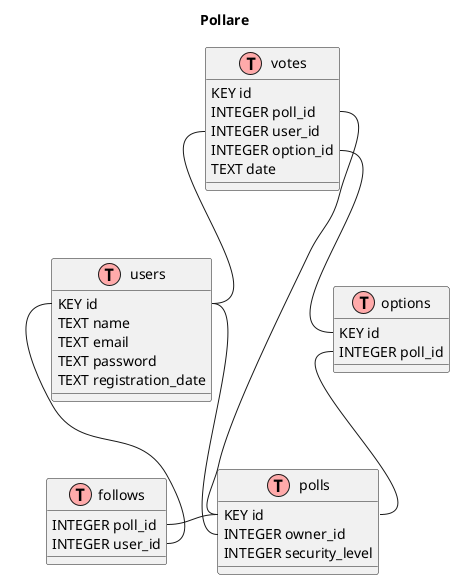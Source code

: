 @startuml
    title Pollare
    !define table(name) class name << (T,#FFAAAA) >>

    table(polls)
    table(votes)
    table(users)
    table(options)
    table(follows)

    options : KEY id
    options : INTEGER poll_id


    users : KEY id
    users : TEXT name
    users : TEXT email
    users : TEXT password
    users : TEXT registration_date

    polls : KEY id
    polls : INTEGER owner_id
    polls : INTEGER security_level

    votes : KEY id
    votes : INTEGER poll_id
    votes : INTEGER user_id
    votes : INTEGER option_id
    votes : TEXT date

    follows : INTEGER poll_id
    follows : INTEGER user_id

    votes::poll_id -- polls::id
    users::id -- polls::owner_id
    votes::user_id - users::id
    options::poll_id -- polls::id
    votes::option_id -- options::id
    follows::poll_id - polls::id
    users::id - follows::user_id
@enduml